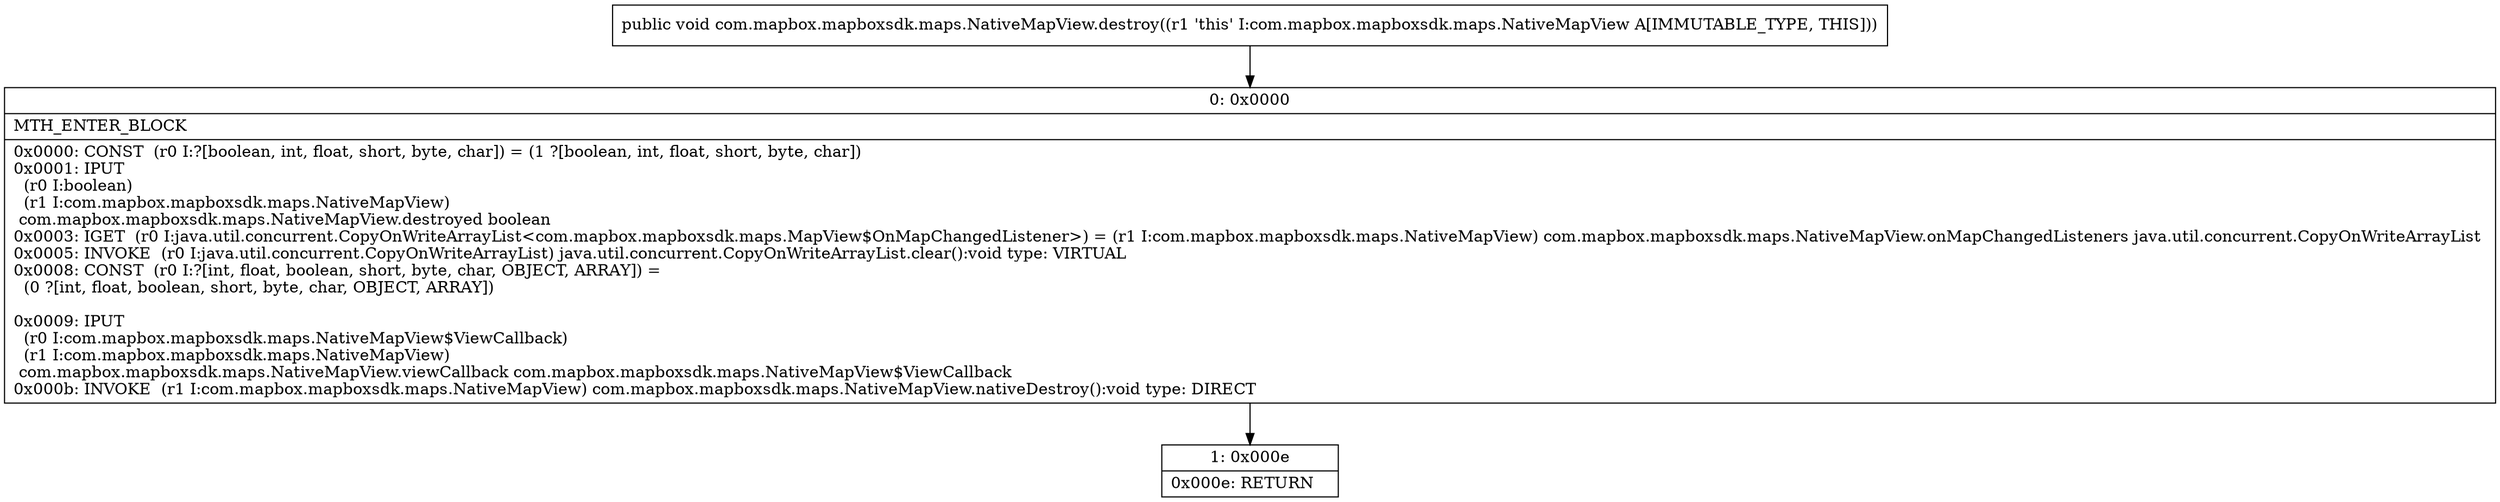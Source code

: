 digraph "CFG forcom.mapbox.mapboxsdk.maps.NativeMapView.destroy()V" {
Node_0 [shape=record,label="{0\:\ 0x0000|MTH_ENTER_BLOCK\l|0x0000: CONST  (r0 I:?[boolean, int, float, short, byte, char]) = (1 ?[boolean, int, float, short, byte, char]) \l0x0001: IPUT  \l  (r0 I:boolean)\l  (r1 I:com.mapbox.mapboxsdk.maps.NativeMapView)\l com.mapbox.mapboxsdk.maps.NativeMapView.destroyed boolean \l0x0003: IGET  (r0 I:java.util.concurrent.CopyOnWriteArrayList\<com.mapbox.mapboxsdk.maps.MapView$OnMapChangedListener\>) = (r1 I:com.mapbox.mapboxsdk.maps.NativeMapView) com.mapbox.mapboxsdk.maps.NativeMapView.onMapChangedListeners java.util.concurrent.CopyOnWriteArrayList \l0x0005: INVOKE  (r0 I:java.util.concurrent.CopyOnWriteArrayList) java.util.concurrent.CopyOnWriteArrayList.clear():void type: VIRTUAL \l0x0008: CONST  (r0 I:?[int, float, boolean, short, byte, char, OBJECT, ARRAY]) = \l  (0 ?[int, float, boolean, short, byte, char, OBJECT, ARRAY])\l \l0x0009: IPUT  \l  (r0 I:com.mapbox.mapboxsdk.maps.NativeMapView$ViewCallback)\l  (r1 I:com.mapbox.mapboxsdk.maps.NativeMapView)\l com.mapbox.mapboxsdk.maps.NativeMapView.viewCallback com.mapbox.mapboxsdk.maps.NativeMapView$ViewCallback \l0x000b: INVOKE  (r1 I:com.mapbox.mapboxsdk.maps.NativeMapView) com.mapbox.mapboxsdk.maps.NativeMapView.nativeDestroy():void type: DIRECT \l}"];
Node_1 [shape=record,label="{1\:\ 0x000e|0x000e: RETURN   \l}"];
MethodNode[shape=record,label="{public void com.mapbox.mapboxsdk.maps.NativeMapView.destroy((r1 'this' I:com.mapbox.mapboxsdk.maps.NativeMapView A[IMMUTABLE_TYPE, THIS])) }"];
MethodNode -> Node_0;
Node_0 -> Node_1;
}


